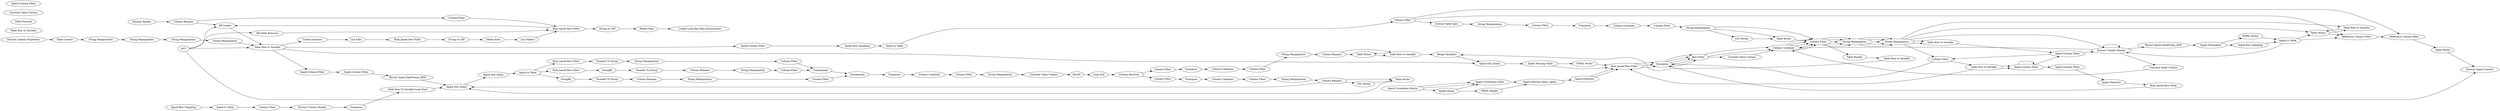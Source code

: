 digraph {
	28 [label="Parquet Reader"]
	33 [label="Spark Column Filter"]
	34 [label="Spark Column Filter"]
	68 [label="Persist Spark DataFrame_RDD"]
	77 [label="Spark SQL Query"]
	35 [label="Spark SQL Query"]
	36 [label="Spark Row Sampling"]
	37 [label="Spark to Table"]
	38 [label="Column Filter"]
	39 [label="Extract Column Header"]
	40 [label=Transpose]
	41 [label="Table Row To Variable Loop Start"]
	42 [label="Spark to Table"]
	43 [label="Spark SQL Query"]
	44 [label="String Manipulation"]
	46 [label="Rule_based Row Filter"]
	47 [label=GroupBy]
	49 [label="Column Rename"]
	50 [label="String Manipulation"]
	51 [label="Column Filter"]
	52 [label="Column Filter"]
	53 [label=Concatenate]
	54 [label="Rule_based Row Filter"]
	55 [label=GroupBy]
	57 [label="Column Rename"]
	58 [label="String Manipulation"]
	59 [label="Column Filter"]
	60 [label=Concatenate]
	61 [label=Transpose]
	62 [label="Column Combiner"]
	63 [label="String Manipulation"]
	64 [label="Column Filter"]
	65 [label="Constant Value Column"]
	66 [label=RowID]
	67 [label="Loop End"]
	69 [label="Column Resorter"]
	70 [label=Transpose]
	71 [label="Column Combiner"]
	72 [label="Column Filter"]
	73 [label="String Manipulation"]
	74 [label="Column Filter"]
	75 [label="CSV Writer"]
	78 [label="Table Writer"]
	79 [label="Column Rename"]
	80 [label="Column Filter"]
	81 [label=Transpose]
	82 [label="Column Combiner"]
	83 [label="Column Filter"]
	84 [label="String Manipulation"]
	85 [label="Column Rename"]
	88 [label="Table Writer"]
	89 [label="Table Row to Variable"]
	90 [label="Table Row to Variable"]
	91 [label="Number To String"]
	92 [label="Number To String"]
	93 [label="Number To String"]
	1605 [label="Spark Row Sampling"]
	1606 [label="Spark to Table"]
	426 [label="Column Combiner"]
	430 [label="Column Filter"]
	1523 [label=Transpose]
	1610 [label="Extract Table Spec"]
	1611 [label="String Manipulation"]
	1612 [label="Column Filter"]
	1613 [label="String Manipulation"]
	1614 [label="CSV Writer"]
	1615 [label="Table Writer"]
	1616 [label="Table Row to Variable"]
	1700 [label="Spark Statistics"]
	1702 [label="Table Writer"]
	1616 [label="Column Filter"]
	1619 [label="String Manipulation"]
	1620 [label="Column Combiner"]
	1671 [label="Rule_based Row Filter"]
	1692 [label=Transpose]
	1693 [label="Row Filter"]
	1694 [label="String Manipulation"]
	1697 [label="Math Formula"]
	1703 [label="Constant Value Column"]
	1704 [label="Table Row to Variable"]
	1704 [label="Spark Column Filter"]
	1671 [label="Rule_based Row Filter"]
	1690 [label="Spark Statistics"]
	1691 [label="Spark Column Filter"]
	1616 [label="Column Filter"]
	1619 [label="String Manipulation"]
	1620 [label="Column Combiner"]
	1692 [label=Transpose]
	1693 [label="Row Filter"]
	1694 [label="String Manipulation"]
	1695 [label="Table Row to Variable"]
	1774 [label="Spark Missing Value"]
	1775 [label="PMML Writer"]
	1777 [label="Column Filter"]
	1782 [label="Merge Variables"]
	1785 [label="Table Reader"]
	1789 [label="Spark Row Sampling"]
	1790 [label="Spark to Table"]
	1832 [label="Persist Spark DataFrame_RDD"]
	1833 [label="Spark Column Filter"]
	1834 [label="Reference Column Filter"]
	1835 [label="Reference Column Filter"]
	1836 [label="Table Writer"]
	1853 [label="DB Table Creator"]
	1856 [label="Hive to Spark"]
	1596 [label="Rule_based Row Filter"]
	1597 [label="Delete Files"]
	1598 [label="String to URI"]
	1837 [label="Extract Context Properties"]
	1839 [label="Table Creator"]
	1840 [label="String Manipulation"]
	1841 [label="String Manipulation"]
	1842 [label="String Manipulation"]
	1844 [label="String Manipulation"]
	1849 [label="Create Local Big Data Environment"]
	1850 [label="Create Directory"]
	1851 [label="List Files"]
	1852 [label="List Folders"]
	1853 [label="Rule_based Row Filter"]
	1854 [label="String to URI"]
	1855 [label="Delete Files"]
	1856 [label="Table Row to Variable"]
	1861 [label="DB Loader"]
	1862 [label="Column Rename"]
	1866 [label="Destroy Spark Context"]
	1871 [label="Column Filter"]
	1872 [label="Spark Normalizer"]
	1873 [label="PMML Writer"]
	1616 [label="Column Filter"]
	1619 [label="String Manipulation"]
	1620 [label="Column Combiner"]
	1694 [label="String Manipulation"]
	1702 [label="Table Writer"]
	1704 [label="Extract Column Header"]
	1705 [label="Table Row to Variable"]
	1706 [label="Constant Value Column"]
	1875 [label="DB Table Remover"]
	1876 [label="Table Row to Variable"]
	1671 [label="Rule_based Row Filter"]
	1690 [label="Spark Statistics"]
	1691 [label="Spark Column Filter"]
	1616 [label="Column Filter"]
	1619 [label="String Manipulation"]
	1620 [label="Column Combiner"]
	1692 [label=Transpose]
	1693 [label="Row Filter"]
	1694 [label="String Manipulation"]
	1698 [label="Constant Value Column"]
	1699 [label="Table Row to Variable"]
	1700 [label="Column Filter"]
	1725 [label="Spark Correlation Filter"]
	1726 [label="Spark Correlation Matrix"]
	1727 [label="Model Writer"]
	1728 [label="Spark Column Filter"]
	1729 [label="Spark Column Filter"]
	1616 [label="Column Filter"]
	1619 [label="String Manipulation"]
	1620 [label="Column Combiner"]
	1692 [label=Transpose]
	1693 [label="Row Filter"]
	1694 [label="String Manipulation"]
	1695 [label="Table Row to Variable"]
	1731 [label="Rule_based Row Filter"]
	1732 [label="Spark Statistics"]
	1733 [label="Spark Column Filter"]
	1734 [label="PMML Reader"]
	1735 [label="Spark Missing Value _Apply_"]
	35 -> 43
	36 -> 37
	37 -> 38
	38 -> 39
	39 -> 40
	40 -> 41
	41 -> 35
	42 -> 46
	42 -> 54
	42 -> 55
	43 -> 42
	44 -> 52
	46 -> 47
	47 -> 91
	49 -> 50
	50 -> 51
	51 -> 53
	52 -> 53
	53 -> 60
	54 -> 92
	55 -> 93
	57 -> 58
	58 -> 59
	59 -> 60
	60 -> 61
	61 -> 62
	62 -> 64
	63 -> 65
	64 -> 63
	65 -> 66
	66 -> 67
	67 -> 69
	69 -> 74
	69 -> 80
	70 -> 71
	71 -> 72
	72 -> 73
	73 -> 79
	74 -> 70
	75 -> 78
	78 -> 35
	79 -> 78
	79 -> 75
	79 -> 35
	80 -> 81
	81 -> 82
	82 -> 83
	83 -> 84
	84 -> 85
	85 -> 88
	85 -> 90
	88 -> 90
	90 -> 88
	91 -> 49
	92 -> 44
	93 -> 57
	426 -> 430
	430 -> 1613
	1523 -> 426
	1610 -> 1611
	1611 -> 1612
	1612 -> 1523
	1613 -> 1615
	1613 -> 1614
	1613 -> 1616
	1614 -> 1615
	1615 -> 1616
	1616 -> 1619
	1619 -> 1694
	1620 -> 1616
	1671 -> 1692
	1692 -> 1693
	1693 -> 1692
	1694 -> 1704
	1699 -> 1671
	1704 -> 1620
	1616 -> 1619
	1619 -> 1694
	1620 -> 1616
	1692 -> 1693
	1693 -> 1620
	1694 -> 1695
	1671 -> 1692
	1690 -> 1671
	1699 -> 1691
	1596 -> 1598
	1597 -> 1852
	1598 -> 1597
	1837 -> 1839
	1839 -> 1840
	1840 -> 1841
	1841 -> 1844
	1842 -> 1856
	1844 -> 1842
	1850 -> 1851
	1851 -> 1596
	1852 -> 1853
	1853 -> 1854
	1854 -> 1855
	1855 -> 1849
	1856 -> 1850
	1616 -> 1619
	1619 -> 1694
	1620 -> 1616
	1694 -> 1705
	1694 -> 1702
	1702 -> 1705
	1704 -> 1706
	1706 -> 1620
	1616 -> 1619
	1619 -> 1694
	1620 -> 1616
	1692 -> 1693
	1693 -> 1698
	1694 -> 1700
	1698 -> 1620
	1700 -> 1699
	1616 -> 1619
	1619 -> 1694
	1620 -> 1616
	1692 -> 1693
	1693 -> 1620
	1694 -> 1695
	1671 -> 1692
	1690 -> 1671
	1691 -> 1729
	1699 -> 1691
	1725 -> 1735
	1726 -> 1727
	1726 -> 1725
	1726 -> 1725
	1727 -> 1725
	1727 -> 1734
	1691 -> 1691
	1729 -> 1732
	1695 -> 1733
	1731 -> 1692
	1732 -> 1731
	1734 -> 1735
	1735 -> 1690
	28 -> 1862
	33 -> 34
	34 -> 68
	68 -> 35
	77 -> 1774
	90 -> 1782
	1605 -> 1606
	1606 -> 1777
	1616 -> 1785
	1700 -> 1692
	1702 -> 1834
	1704 -> 1704
	1704 -> 1832
	1691 -> 1733
	1774 -> 1775
	1774 -> 1671
	1775 -> 1671
	1777 -> 1835
	1777 -> 1834
	1777 -> 1610
	1782 -> 77
	1785 -> 1876
	1789 -> 1790
	1790 -> 1704
	1790 -> 1834
	1790 -> 1702
	1832 -> 1872
	1833 -> 1605
	1834 -> 1835
	1835 -> 1836
	1836 -> 1866
	1853 -> 1861
	1856 -> 77
	1856 -> 33
	1856 -> 1833
	1857 -> 1856
	1857 -> 1861
	1857 -> 1866
	1857 -> 1875
	1861 -> 1856
	1862 -> 1861
	1862 -> 1871
	1871 -> 1853
	1872 -> 1873
	1872 -> 1789
	1873 -> 1790
	1705 -> 1702
	1875 -> 1853
	1876 -> 1782
	1733 -> 1700
	1733 -> 1704
	rankdir=LR
}
